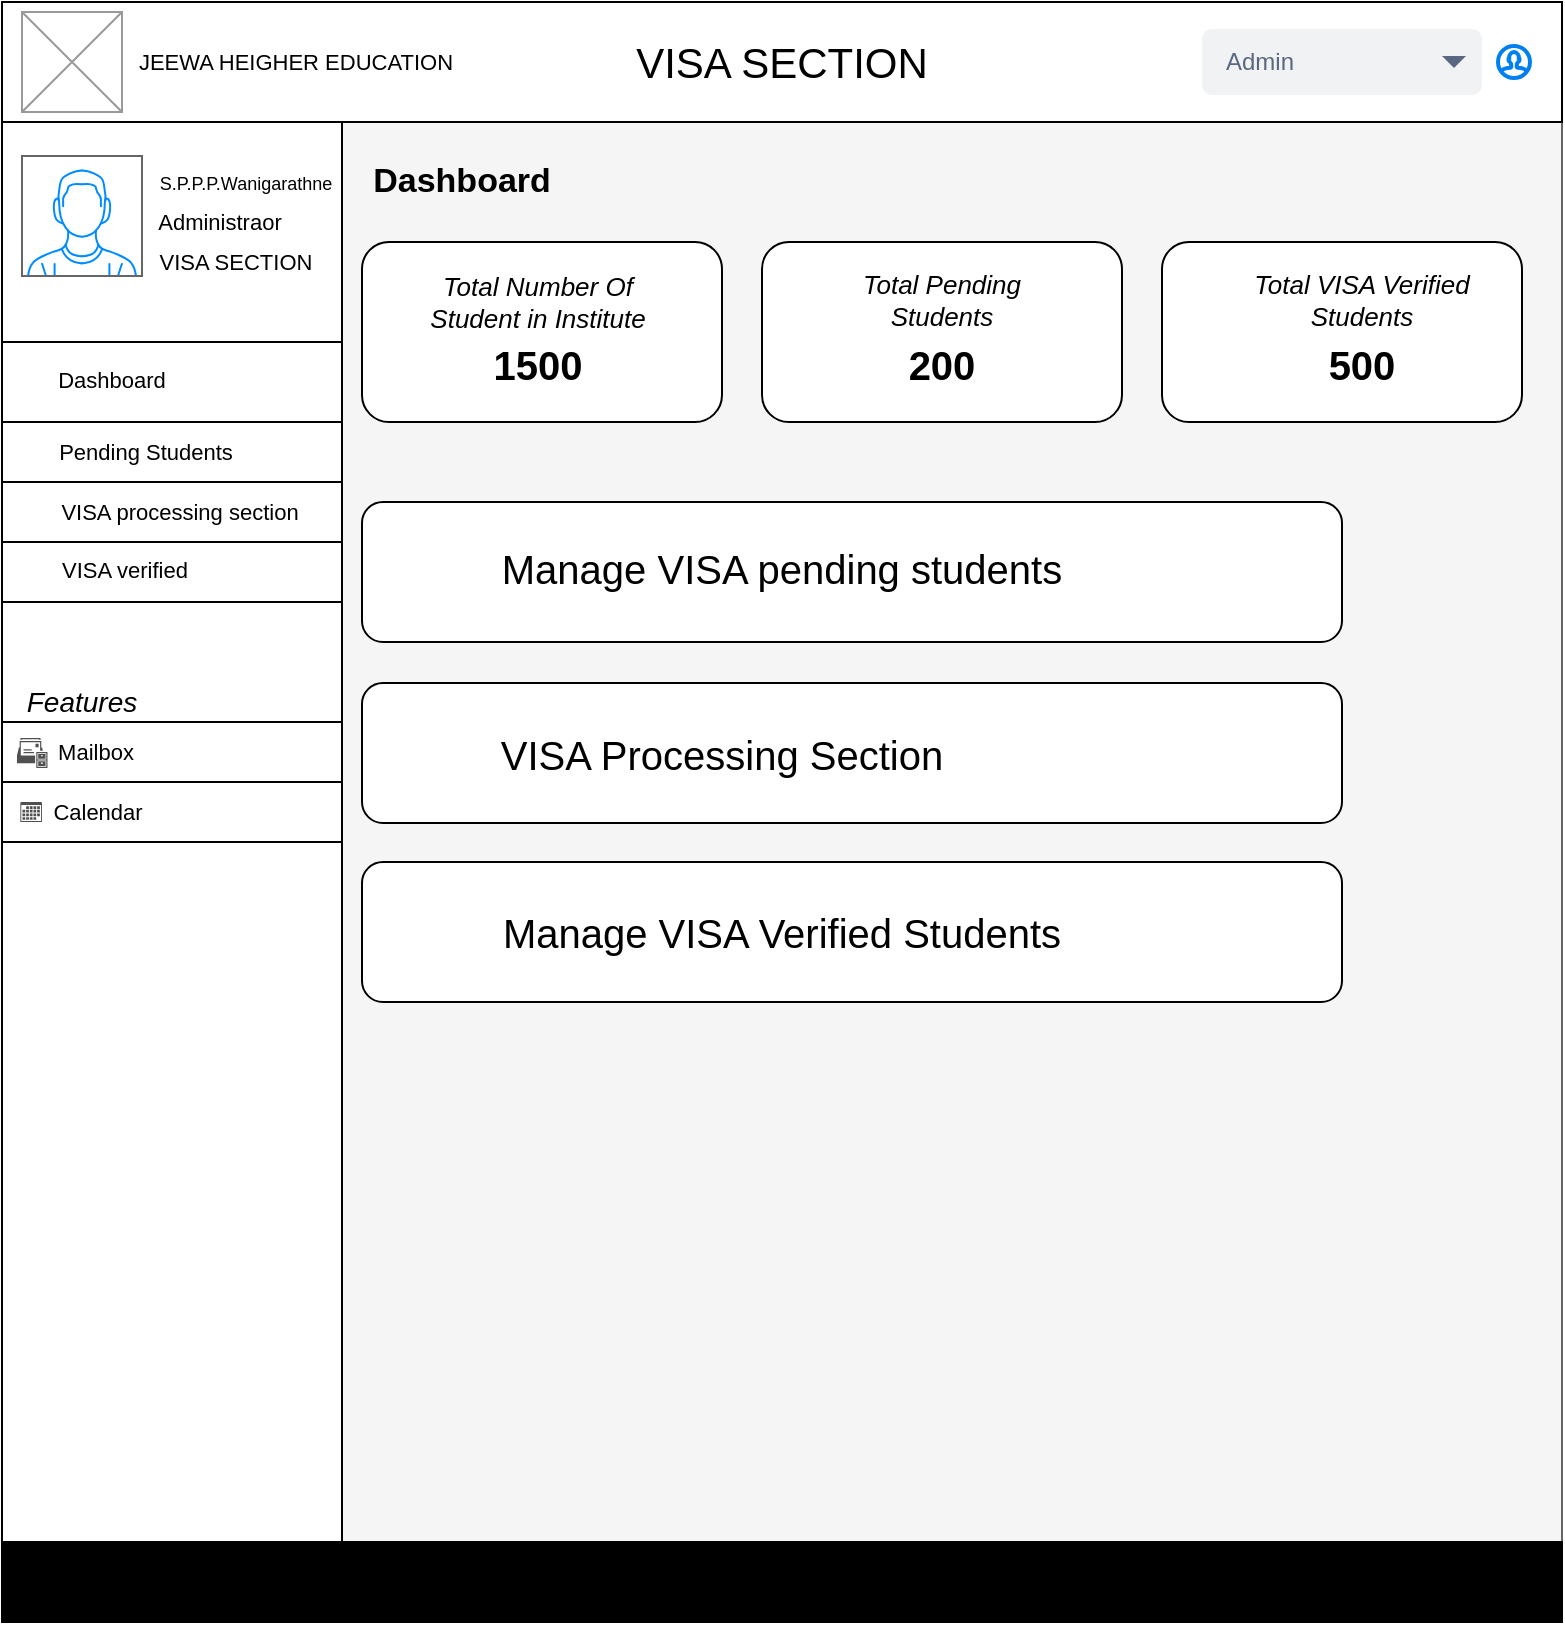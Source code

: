 <mxfile version="13.6.1" type="github">
  <diagram id="V1DRkbgqIuq1GjUcm-6I" name="Page-1">
    <mxGraphModel dx="868" dy="413" grid="1" gridSize="10" guides="1" tooltips="1" connect="1" arrows="1" fold="1" page="1" pageScale="1" pageWidth="850" pageHeight="1100" math="0" shadow="0">
      <root>
        <mxCell id="0" />
        <mxCell id="1" parent="0" />
        <mxCell id="gxiQALe_LzAvQSR3Tb8f-4" value="" style="rounded=0;whiteSpace=wrap;html=1;fillColor=#f5f5f5;strokeColor=#666666;fontColor=#333333;" vertex="1" parent="1">
          <mxGeometry x="30" y="20" width="780" height="810" as="geometry" />
        </mxCell>
        <mxCell id="gxiQALe_LzAvQSR3Tb8f-9" value="" style="rounded=0;whiteSpace=wrap;html=1;" vertex="1" parent="1">
          <mxGeometry x="30" y="20" width="780" height="60" as="geometry" />
        </mxCell>
        <mxCell id="gxiQALe_LzAvQSR3Tb8f-32" value="" style="verticalLabelPosition=bottom;shadow=0;dashed=0;align=center;html=1;verticalAlign=top;strokeWidth=1;shape=mxgraph.mockup.graphics.simpleIcon;strokeColor=#999999;fontSize=14;" vertex="1" parent="1">
          <mxGeometry x="40" y="25" width="50" height="50" as="geometry" />
        </mxCell>
        <mxCell id="gxiQALe_LzAvQSR3Tb8f-33" value="JEEWA HEIGHER EDUCATION" style="text;html=1;strokeColor=none;fillColor=none;align=center;verticalAlign=middle;whiteSpace=wrap;rounded=0;fontSize=11;" vertex="1" parent="1">
          <mxGeometry x="62" y="40" width="230" height="20" as="geometry" />
        </mxCell>
        <mxCell id="gxiQALe_LzAvQSR3Tb8f-38" value="" style="html=1;verticalLabelPosition=bottom;align=center;labelBackgroundColor=#ffffff;verticalAlign=top;strokeWidth=2;strokeColor=#0080F0;shadow=0;dashed=0;shape=mxgraph.ios7.icons.user;fontSize=14;" vertex="1" parent="1">
          <mxGeometry x="778" y="42" width="16" height="16" as="geometry" />
        </mxCell>
        <mxCell id="gxiQALe_LzAvQSR3Tb8f-39" value="Admin" style="rounded=1;fillColor=#F1F2F4;strokeColor=none;html=1;fontColor=#596780;align=left;fontSize=12;spacingLeft=10" vertex="1" parent="1">
          <mxGeometry x="630" y="33.5" width="140" height="33" as="geometry" />
        </mxCell>
        <mxCell id="gxiQALe_LzAvQSR3Tb8f-40" value="" style="shape=triangle;direction=south;fillColor=#596780;strokeColor=none;html=1" vertex="1" parent="gxiQALe_LzAvQSR3Tb8f-39">
          <mxGeometry x="1" y="0.5" width="12" height="6" relative="1" as="geometry">
            <mxPoint x="-20" y="-3" as="offset" />
          </mxGeometry>
        </mxCell>
        <mxCell id="gxiQALe_LzAvQSR3Tb8f-42" value="&lt;font style=&quot;font-size: 21px&quot;&gt;VISA SECTION&lt;/font&gt;" style="text;html=1;strokeColor=none;fillColor=none;align=center;verticalAlign=middle;whiteSpace=wrap;rounded=0;fontSize=14;" vertex="1" parent="1">
          <mxGeometry x="260" y="30" width="320" height="40" as="geometry" />
        </mxCell>
        <mxCell id="gxiQALe_LzAvQSR3Tb8f-61" value="" style="rounded=0;whiteSpace=wrap;html=1;fontSize=11;" vertex="1" parent="1">
          <mxGeometry x="30" y="80" width="170" height="710" as="geometry" />
        </mxCell>
        <mxCell id="gxiQALe_LzAvQSR3Tb8f-62" value="" style="verticalLabelPosition=bottom;shadow=0;dashed=0;align=center;html=1;verticalAlign=top;strokeWidth=1;shape=mxgraph.mockup.containers.userMale;strokeColor=#666666;strokeColor2=#008cff;fontSize=11;" vertex="1" parent="1">
          <mxGeometry x="40" y="97" width="60" height="60" as="geometry" />
        </mxCell>
        <mxCell id="gxiQALe_LzAvQSR3Tb8f-63" value="&lt;font style=&quot;font-size: 9px&quot;&gt;S.P.P.P.Wanigarathne&lt;/font&gt;" style="text;html=1;strokeColor=none;fillColor=none;align=center;verticalAlign=middle;whiteSpace=wrap;rounded=0;fontSize=11;" vertex="1" parent="1">
          <mxGeometry x="132" y="100" width="40" height="20" as="geometry" />
        </mxCell>
        <mxCell id="gxiQALe_LzAvQSR3Tb8f-65" value="Administraor" style="text;html=1;strokeColor=none;fillColor=none;align=center;verticalAlign=middle;whiteSpace=wrap;rounded=0;fontSize=11;" vertex="1" parent="1">
          <mxGeometry x="119" y="120" width="40" height="20" as="geometry" />
        </mxCell>
        <mxCell id="gxiQALe_LzAvQSR3Tb8f-66" value="VISA SECTION" style="text;html=1;strokeColor=none;fillColor=none;align=center;verticalAlign=middle;whiteSpace=wrap;rounded=0;fontSize=11;" vertex="1" parent="1">
          <mxGeometry x="107" y="140" width="80" height="20" as="geometry" />
        </mxCell>
        <mxCell id="gxiQALe_LzAvQSR3Tb8f-67" value="" style="rounded=0;whiteSpace=wrap;html=1;fontSize=11;verticalAlign=middle;" vertex="1" parent="1">
          <mxGeometry x="30" y="190" width="170" height="40" as="geometry" />
        </mxCell>
        <mxCell id="gxiQALe_LzAvQSR3Tb8f-68" value="Dashboard" style="text;html=1;strokeColor=none;fillColor=none;align=center;verticalAlign=middle;whiteSpace=wrap;rounded=0;fontSize=11;" vertex="1" parent="1">
          <mxGeometry x="65" y="199" width="40" height="20" as="geometry" />
        </mxCell>
        <mxCell id="gxiQALe_LzAvQSR3Tb8f-69" value="&lt;font style=&quot;font-size: 17px&quot;&gt;&lt;b&gt;Dashboard&lt;/b&gt;&lt;/font&gt;" style="text;html=1;strokeColor=none;fillColor=none;align=center;verticalAlign=middle;whiteSpace=wrap;rounded=0;fontSize=11;" vertex="1" parent="1">
          <mxGeometry x="240" y="100" width="40" height="20" as="geometry" />
        </mxCell>
        <mxCell id="gxiQALe_LzAvQSR3Tb8f-70" value="" style="rounded=1;whiteSpace=wrap;html=1;fontSize=11;" vertex="1" parent="1">
          <mxGeometry x="210" y="140" width="180" height="90" as="geometry" />
        </mxCell>
        <mxCell id="gxiQALe_LzAvQSR3Tb8f-71" value="" style="rounded=1;whiteSpace=wrap;html=1;fontSize=11;" vertex="1" parent="1">
          <mxGeometry x="410" y="140" width="180" height="90" as="geometry" />
        </mxCell>
        <mxCell id="gxiQALe_LzAvQSR3Tb8f-72" value="" style="rounded=1;whiteSpace=wrap;html=1;fontSize=11;" vertex="1" parent="1">
          <mxGeometry x="610" y="140" width="180" height="90" as="geometry" />
        </mxCell>
        <mxCell id="gxiQALe_LzAvQSR3Tb8f-73" value="&lt;font style=&quot;font-size: 13px&quot;&gt;&lt;i&gt;Total Number Of Student in Institute&lt;/i&gt;&lt;/font&gt;" style="text;html=1;strokeColor=none;fillColor=none;align=center;verticalAlign=middle;whiteSpace=wrap;rounded=0;fontSize=11;" vertex="1" parent="1">
          <mxGeometry x="238" y="140" width="120" height="60" as="geometry" />
        </mxCell>
        <mxCell id="gxiQALe_LzAvQSR3Tb8f-74" value="&lt;span style=&quot;font-size: 20px&quot;&gt;&lt;b&gt;1500&lt;/b&gt;&lt;/span&gt;" style="text;html=1;strokeColor=none;fillColor=none;align=center;verticalAlign=middle;whiteSpace=wrap;rounded=0;fontSize=11;" vertex="1" parent="1">
          <mxGeometry x="278" y="191" width="40" height="20" as="geometry" />
        </mxCell>
        <mxCell id="gxiQALe_LzAvQSR3Tb8f-75" value="" style="rounded=0;whiteSpace=wrap;html=1;fontSize=11;" vertex="1" parent="1">
          <mxGeometry x="30" y="230" width="170" height="30" as="geometry" />
        </mxCell>
        <mxCell id="gxiQALe_LzAvQSR3Tb8f-76" value="" style="rounded=0;whiteSpace=wrap;html=1;fontSize=11;" vertex="1" parent="1">
          <mxGeometry x="30" y="260" width="170" height="30" as="geometry" />
        </mxCell>
        <mxCell id="gxiQALe_LzAvQSR3Tb8f-77" value="Pending Students" style="text;html=1;strokeColor=none;fillColor=none;align=center;verticalAlign=middle;whiteSpace=wrap;rounded=0;fontSize=11;" vertex="1" parent="1">
          <mxGeometry x="52" y="235" width="100" height="20" as="geometry" />
        </mxCell>
        <mxCell id="gxiQALe_LzAvQSR3Tb8f-78" value="VISA processing section" style="text;html=1;strokeColor=none;fillColor=none;align=center;verticalAlign=middle;whiteSpace=wrap;rounded=0;fontSize=11;" vertex="1" parent="1">
          <mxGeometry x="57" y="265" width="124" height="20" as="geometry" />
        </mxCell>
        <mxCell id="gxiQALe_LzAvQSR3Tb8f-79" value="" style="shape=image;html=1;verticalAlign=middle;verticalLabelPosition=bottom;labelBackgroundColor=#ffffff;imageAspect=0;aspect=fixed;image=https://cdn0.iconfinder.com/data/icons/google-material-design-3-0/48/ic_dashboard_48px-128.png;fontSize=11;" vertex="1" parent="1">
          <mxGeometry x="35" y="200" width="18" height="18" as="geometry" />
        </mxCell>
        <mxCell id="gxiQALe_LzAvQSR3Tb8f-80" value="" style="shape=image;html=1;verticalAlign=top;verticalLabelPosition=bottom;labelBackgroundColor=#ffffff;imageAspect=0;aspect=fixed;image=https://cdn0.iconfinder.com/data/icons/expenses-vs-income/30/__pending_transaction_clock_wait-128.png;fontSize=11;" vertex="1" parent="1">
          <mxGeometry x="30" y="232" width="25" height="25" as="geometry" />
        </mxCell>
        <mxCell id="gxiQALe_LzAvQSR3Tb8f-81" value="" style="shape=image;html=1;verticalAlign=top;verticalLabelPosition=bottom;labelBackgroundColor=#ffffff;imageAspect=0;aspect=fixed;image=https://cdn2.iconfinder.com/data/icons/viiva-business/32/think-128.png;fontSize=11;" vertex="1" parent="1">
          <mxGeometry x="33" y="263" width="20" height="20" as="geometry" />
        </mxCell>
        <mxCell id="gxiQALe_LzAvQSR3Tb8f-82" value="" style="rounded=0;whiteSpace=wrap;html=1;fontSize=11;" vertex="1" parent="1">
          <mxGeometry x="30" y="290" width="170" height="30" as="geometry" />
        </mxCell>
        <mxCell id="gxiQALe_LzAvQSR3Tb8f-83" value="" style="shape=image;html=1;verticalAlign=top;verticalLabelPosition=bottom;labelBackgroundColor=#ffffff;imageAspect=0;aspect=fixed;image=https://cdn3.iconfinder.com/data/icons/google-material-design-icons/48/ic_verified_user_48px-128.png;fontSize=11;" vertex="1" parent="1">
          <mxGeometry x="37" y="297.5" width="15" height="15" as="geometry" />
        </mxCell>
        <mxCell id="gxiQALe_LzAvQSR3Tb8f-84" value="VISA verified" style="text;html=1;strokeColor=none;fillColor=none;align=center;verticalAlign=middle;whiteSpace=wrap;rounded=0;fontSize=11;" vertex="1" parent="1">
          <mxGeometry x="40" y="294.25" width="103" height="20" as="geometry" />
        </mxCell>
        <mxCell id="gxiQALe_LzAvQSR3Tb8f-86" value="&lt;font style=&quot;font-size: 14px&quot;&gt;&lt;i&gt;Features&lt;/i&gt;&lt;/font&gt;" style="text;html=1;strokeColor=none;fillColor=none;align=center;verticalAlign=middle;whiteSpace=wrap;rounded=0;fontSize=11;" vertex="1" parent="1">
          <mxGeometry x="50" y="360" width="40" height="20" as="geometry" />
        </mxCell>
        <mxCell id="gxiQALe_LzAvQSR3Tb8f-87" value="" style="rounded=0;whiteSpace=wrap;html=1;fontSize=11;" vertex="1" parent="1">
          <mxGeometry x="30" y="380" width="170" height="30" as="geometry" />
        </mxCell>
        <mxCell id="gxiQALe_LzAvQSR3Tb8f-88" value="Mailbox" style="text;html=1;strokeColor=none;fillColor=none;align=center;verticalAlign=middle;whiteSpace=wrap;rounded=0;fontSize=11;" vertex="1" parent="1">
          <mxGeometry x="57" y="385" width="40" height="20" as="geometry" />
        </mxCell>
        <mxCell id="gxiQALe_LzAvQSR3Tb8f-89" value="" style="pointerEvents=1;shadow=0;dashed=0;html=1;strokeColor=none;fillColor=#505050;labelPosition=center;verticalLabelPosition=bottom;verticalAlign=top;outlineConnect=0;align=center;shape=mxgraph.office.communications.personal_archive_mailbox;fontSize=11;" vertex="1" parent="1">
          <mxGeometry x="37.48" y="388" width="15.26" height="15" as="geometry" />
        </mxCell>
        <mxCell id="gxiQALe_LzAvQSR3Tb8f-91" value="" style="rounded=0;whiteSpace=wrap;html=1;fontSize=11;" vertex="1" parent="1">
          <mxGeometry x="30" y="410" width="170" height="30" as="geometry" />
        </mxCell>
        <mxCell id="gxiQALe_LzAvQSR3Tb8f-92" value="" style="pointerEvents=1;shadow=0;dashed=0;html=1;strokeColor=none;fillColor=#505050;labelPosition=center;verticalLabelPosition=bottom;verticalAlign=top;outlineConnect=0;align=center;shape=mxgraph.office.concepts.calendar;fontSize=11;" vertex="1" parent="1">
          <mxGeometry x="39.18" y="420" width="10.82" height="10" as="geometry" />
        </mxCell>
        <mxCell id="gxiQALe_LzAvQSR3Tb8f-93" value="Calendar" style="text;html=1;strokeColor=none;fillColor=none;align=center;verticalAlign=middle;whiteSpace=wrap;rounded=0;fontSize=11;" vertex="1" parent="1">
          <mxGeometry x="58" y="415" width="40" height="20" as="geometry" />
        </mxCell>
        <mxCell id="gxiQALe_LzAvQSR3Tb8f-101" value="" style="rounded=1;whiteSpace=wrap;html=1;fontSize=11;" vertex="1" parent="1">
          <mxGeometry x="210" y="270" width="490" height="70" as="geometry" />
        </mxCell>
        <mxCell id="gxiQALe_LzAvQSR3Tb8f-103" value="&lt;span style=&quot;font-size: 13px&quot;&gt;&lt;i&gt;Total Pending Students&lt;/i&gt;&lt;/span&gt;" style="text;html=1;strokeColor=none;fillColor=none;align=center;verticalAlign=middle;whiteSpace=wrap;rounded=0;fontSize=11;" vertex="1" parent="1">
          <mxGeometry x="440" y="139" width="120" height="60" as="geometry" />
        </mxCell>
        <mxCell id="gxiQALe_LzAvQSR3Tb8f-104" value="&lt;span style=&quot;font-size: 13px&quot;&gt;&lt;i&gt;Total VISA Verified Students&lt;/i&gt;&lt;/span&gt;" style="text;html=1;strokeColor=none;fillColor=none;align=center;verticalAlign=middle;whiteSpace=wrap;rounded=0;fontSize=11;" vertex="1" parent="1">
          <mxGeometry x="650" y="139" width="120" height="60" as="geometry" />
        </mxCell>
        <mxCell id="gxiQALe_LzAvQSR3Tb8f-105" value="&lt;span style=&quot;font-size: 20px&quot;&gt;&lt;b&gt;200&lt;/b&gt;&lt;/span&gt;" style="text;html=1;strokeColor=none;fillColor=none;align=center;verticalAlign=middle;whiteSpace=wrap;rounded=0;fontSize=11;" vertex="1" parent="1">
          <mxGeometry x="480" y="191" width="40" height="20" as="geometry" />
        </mxCell>
        <mxCell id="gxiQALe_LzAvQSR3Tb8f-106" value="&lt;span style=&quot;font-size: 20px&quot;&gt;&lt;b&gt;500&lt;/b&gt;&lt;/span&gt;" style="text;html=1;strokeColor=none;fillColor=none;align=center;verticalAlign=middle;whiteSpace=wrap;rounded=0;fontSize=11;" vertex="1" parent="1">
          <mxGeometry x="690" y="191" width="40" height="20" as="geometry" />
        </mxCell>
        <mxCell id="gxiQALe_LzAvQSR3Tb8f-107" value="" style="shape=image;html=1;verticalAlign=top;verticalLabelPosition=bottom;labelBackgroundColor=#ffffff;imageAspect=0;aspect=fixed;image=https://cdn0.iconfinder.com/data/icons/expenses-vs-income/30/__pending_transaction_clock_wait-128.png;fontSize=11;" vertex="1" parent="1">
          <mxGeometry x="216.25" y="275.5" width="57.5" height="57.5" as="geometry" />
        </mxCell>
        <mxCell id="gxiQALe_LzAvQSR3Tb8f-109" value="&lt;font style=&quot;font-size: 20px&quot;&gt;Manage VISA pending students&lt;/font&gt;" style="text;html=1;strokeColor=none;fillColor=none;align=center;verticalAlign=middle;whiteSpace=wrap;rounded=0;fontSize=11;" vertex="1" parent="1">
          <mxGeometry x="260" y="293.25" width="320" height="20" as="geometry" />
        </mxCell>
        <mxCell id="gxiQALe_LzAvQSR3Tb8f-111" value="" style="rounded=1;whiteSpace=wrap;html=1;fontSize=11;" vertex="1" parent="1">
          <mxGeometry x="210" y="360.5" width="490" height="70" as="geometry" />
        </mxCell>
        <mxCell id="gxiQALe_LzAvQSR3Tb8f-112" value="&lt;span style=&quot;font-size: 20px&quot;&gt;VISA Processing Section&lt;/span&gt;" style="text;html=1;strokeColor=none;fillColor=none;align=center;verticalAlign=middle;whiteSpace=wrap;rounded=0;fontSize=11;" vertex="1" parent="1">
          <mxGeometry x="230" y="385.5" width="320" height="20" as="geometry" />
        </mxCell>
        <mxCell id="gxiQALe_LzAvQSR3Tb8f-113" value="" style="shape=image;html=1;verticalAlign=top;verticalLabelPosition=bottom;labelBackgroundColor=#ffffff;imageAspect=0;aspect=fixed;image=https://cdn2.iconfinder.com/data/icons/viiva-business/32/think-128.png;fontSize=11;" vertex="1" parent="1">
          <mxGeometry x="222.5" y="371" width="45" height="45" as="geometry" />
        </mxCell>
        <mxCell id="gxiQALe_LzAvQSR3Tb8f-115" value="" style="rounded=1;whiteSpace=wrap;html=1;fontSize=11;" vertex="1" parent="1">
          <mxGeometry x="210" y="450" width="490" height="70" as="geometry" />
        </mxCell>
        <mxCell id="gxiQALe_LzAvQSR3Tb8f-116" value="&lt;span style=&quot;font-size: 20px&quot;&gt;Manage VISA Verified Students&lt;/span&gt;" style="text;html=1;strokeColor=none;fillColor=none;align=center;verticalAlign=middle;whiteSpace=wrap;rounded=0;fontSize=11;" vertex="1" parent="1">
          <mxGeometry x="260" y="475" width="320" height="20" as="geometry" />
        </mxCell>
        <mxCell id="gxiQALe_LzAvQSR3Tb8f-117" value="" style="shape=image;html=1;verticalAlign=top;verticalLabelPosition=bottom;labelBackgroundColor=#ffffff;imageAspect=0;aspect=fixed;image=https://cdn3.iconfinder.com/data/icons/google-material-design-icons/48/ic_verified_user_48px-128.png;fontSize=11;" vertex="1" parent="1">
          <mxGeometry x="223.75" y="463.75" width="42.5" height="42.5" as="geometry" />
        </mxCell>
        <mxCell id="gxiQALe_LzAvQSR3Tb8f-118" value="" style="rounded=0;whiteSpace=wrap;html=1;fontSize=11;fillColor=#000000;" vertex="1" parent="1">
          <mxGeometry x="30" y="790" width="780" height="40" as="geometry" />
        </mxCell>
      </root>
    </mxGraphModel>
  </diagram>
</mxfile>
